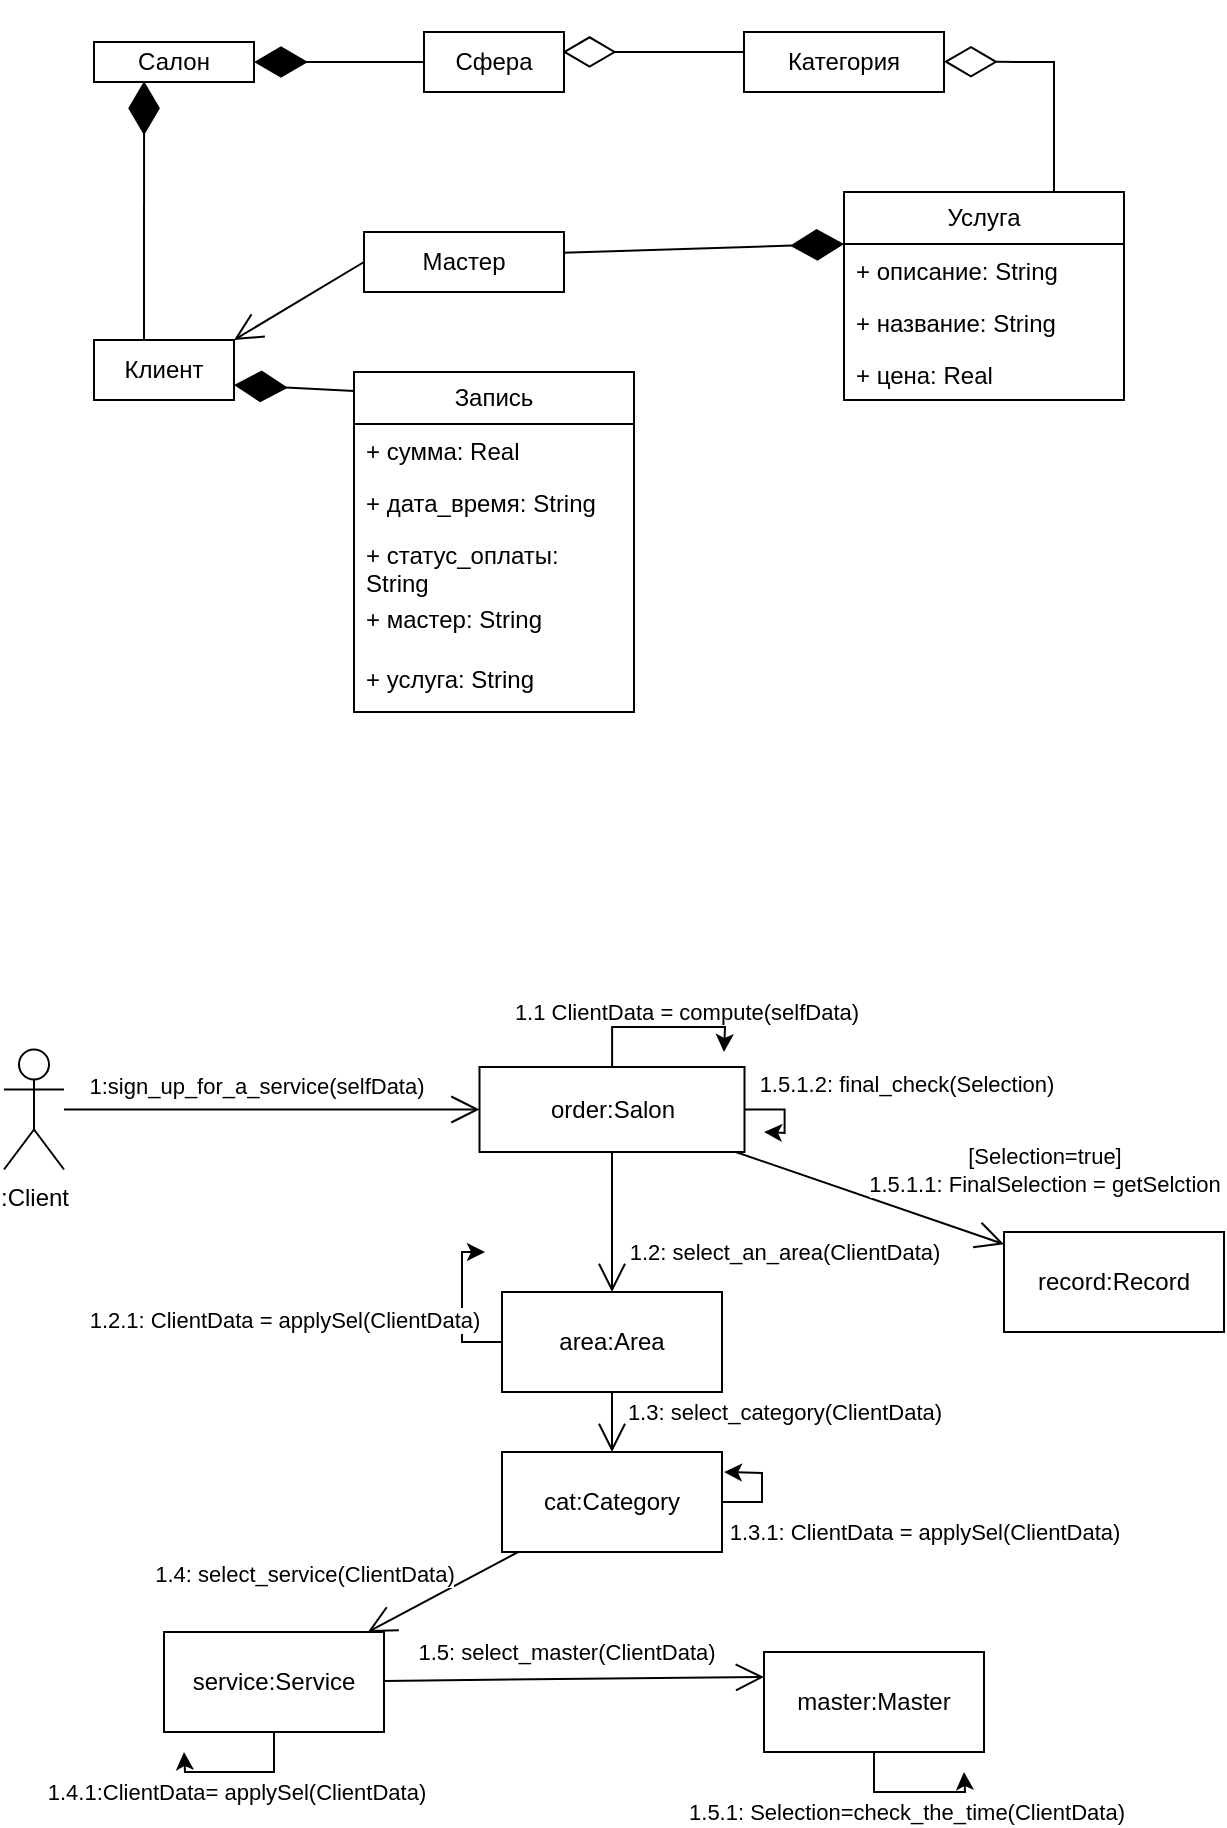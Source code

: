 <mxfile version="24.7.17">
  <diagram name="Страница — 1" id="4IM-DvTE6go9CsLIt1ww">
    <mxGraphModel dx="989" dy="566" grid="1" gridSize="10" guides="1" tooltips="1" connect="1" arrows="1" fold="1" page="1" pageScale="1" pageWidth="827" pageHeight="1169" math="0" shadow="0">
      <root>
        <mxCell id="0" />
        <mxCell id="1" parent="0" />
        <mxCell id="2Whd-dtYRh2gtCwyldFO-1" value="Салон" style="rounded=0;whiteSpace=wrap;html=1;" vertex="1" parent="1">
          <mxGeometry x="155" y="95" width="80" height="20" as="geometry" />
        </mxCell>
        <mxCell id="2Whd-dtYRh2gtCwyldFO-2" value="Клиент" style="rounded=0;whiteSpace=wrap;html=1;" vertex="1" parent="1">
          <mxGeometry x="155" y="244" width="70" height="30" as="geometry" />
        </mxCell>
        <mxCell id="2Whd-dtYRh2gtCwyldFO-3" value="Сфера" style="rounded=0;whiteSpace=wrap;html=1;" vertex="1" parent="1">
          <mxGeometry x="320" y="90" width="70" height="30" as="geometry" />
        </mxCell>
        <mxCell id="2Whd-dtYRh2gtCwyldFO-9" value="Услуга" style="swimlane;fontStyle=0;childLayout=stackLayout;horizontal=1;startSize=26;fillColor=none;horizontalStack=0;resizeParent=1;resizeParentMax=0;resizeLast=0;collapsible=1;marginBottom=0;whiteSpace=wrap;html=1;" vertex="1" parent="1">
          <mxGeometry x="530" y="170" width="140" height="104" as="geometry" />
        </mxCell>
        <mxCell id="2Whd-dtYRh2gtCwyldFO-10" value="+ описание: String" style="text;strokeColor=none;fillColor=none;align=left;verticalAlign=top;spacingLeft=4;spacingRight=4;overflow=hidden;rotatable=0;points=[[0,0.5],[1,0.5]];portConstraint=eastwest;whiteSpace=wrap;html=1;" vertex="1" parent="2Whd-dtYRh2gtCwyldFO-9">
          <mxGeometry y="26" width="140" height="26" as="geometry" />
        </mxCell>
        <mxCell id="2Whd-dtYRh2gtCwyldFO-11" value="+ название: String" style="text;strokeColor=none;fillColor=none;align=left;verticalAlign=top;spacingLeft=4;spacingRight=4;overflow=hidden;rotatable=0;points=[[0,0.5],[1,0.5]];portConstraint=eastwest;whiteSpace=wrap;html=1;" vertex="1" parent="2Whd-dtYRh2gtCwyldFO-9">
          <mxGeometry y="52" width="140" height="26" as="geometry" />
        </mxCell>
        <mxCell id="2Whd-dtYRh2gtCwyldFO-12" value="+ цена: Real" style="text;strokeColor=none;fillColor=none;align=left;verticalAlign=top;spacingLeft=4;spacingRight=4;overflow=hidden;rotatable=0;points=[[0,0.5],[1,0.5]];portConstraint=eastwest;whiteSpace=wrap;html=1;" vertex="1" parent="2Whd-dtYRh2gtCwyldFO-9">
          <mxGeometry y="78" width="140" height="26" as="geometry" />
        </mxCell>
        <mxCell id="2Whd-dtYRh2gtCwyldFO-14" value="Мастер" style="rounded=0;whiteSpace=wrap;html=1;" vertex="1" parent="1">
          <mxGeometry x="290" y="190" width="100" height="30" as="geometry" />
        </mxCell>
        <mxCell id="2Whd-dtYRh2gtCwyldFO-17" value="" style="endArrow=diamondThin;endFill=1;endSize=24;html=1;rounded=0;entryX=0.313;entryY=0.983;entryDx=0;entryDy=0;entryPerimeter=0;" edge="1" parent="1" target="2Whd-dtYRh2gtCwyldFO-1">
          <mxGeometry width="160" relative="1" as="geometry">
            <mxPoint x="180" y="244" as="sourcePoint" />
            <mxPoint x="340" y="244" as="targetPoint" />
          </mxGeometry>
        </mxCell>
        <mxCell id="2Whd-dtYRh2gtCwyldFO-18" value="" style="endArrow=diamondThin;endFill=1;endSize=24;html=1;rounded=0;entryX=1;entryY=0.5;entryDx=0;entryDy=0;exitX=0;exitY=0.5;exitDx=0;exitDy=0;" edge="1" parent="1" source="2Whd-dtYRh2gtCwyldFO-3" target="2Whd-dtYRh2gtCwyldFO-1">
          <mxGeometry width="160" relative="1" as="geometry">
            <mxPoint x="235" y="150" as="sourcePoint" />
            <mxPoint x="395" y="150" as="targetPoint" />
          </mxGeometry>
        </mxCell>
        <mxCell id="2Whd-dtYRh2gtCwyldFO-22" value="" style="endArrow=diamondThin;endFill=1;endSize=24;html=1;rounded=0;exitX=0.997;exitY=0.344;exitDx=0;exitDy=0;exitPerimeter=0;entryX=0;entryY=0.25;entryDx=0;entryDy=0;" edge="1" parent="1" source="2Whd-dtYRh2gtCwyldFO-14" target="2Whd-dtYRh2gtCwyldFO-9">
          <mxGeometry width="160" relative="1" as="geometry">
            <mxPoint x="380" y="190" as="sourcePoint" />
            <mxPoint x="470" y="190" as="targetPoint" />
          </mxGeometry>
        </mxCell>
        <mxCell id="2Whd-dtYRh2gtCwyldFO-23" value="" style="endArrow=open;endFill=1;endSize=12;html=1;rounded=0;entryX=1;entryY=0;entryDx=0;entryDy=0;exitX=0;exitY=0.5;exitDx=0;exitDy=0;" edge="1" parent="1" source="2Whd-dtYRh2gtCwyldFO-14" target="2Whd-dtYRh2gtCwyldFO-2">
          <mxGeometry width="160" relative="1" as="geometry">
            <mxPoint x="290" y="194.83" as="sourcePoint" />
            <mxPoint x="450" y="194.83" as="targetPoint" />
          </mxGeometry>
        </mxCell>
        <mxCell id="2Whd-dtYRh2gtCwyldFO-24" value="Категория" style="rounded=0;whiteSpace=wrap;html=1;" vertex="1" parent="1">
          <mxGeometry x="480" y="90" width="100" height="30" as="geometry" />
        </mxCell>
        <mxCell id="2Whd-dtYRh2gtCwyldFO-25" value="" style="endArrow=diamondThin;endFill=0;endSize=24;html=1;rounded=0;entryX=0.99;entryY=0.333;entryDx=0;entryDy=0;entryPerimeter=0;" edge="1" parent="1" target="2Whd-dtYRh2gtCwyldFO-3">
          <mxGeometry width="160" relative="1" as="geometry">
            <mxPoint x="480" y="100" as="sourcePoint" />
            <mxPoint x="500" y="150" as="targetPoint" />
          </mxGeometry>
        </mxCell>
        <mxCell id="2Whd-dtYRh2gtCwyldFO-27" value="" style="endArrow=diamondThin;endFill=0;endSize=24;html=1;rounded=0;exitX=0.75;exitY=0;exitDx=0;exitDy=0;" edge="1" parent="1" source="2Whd-dtYRh2gtCwyldFO-9">
          <mxGeometry width="160" relative="1" as="geometry">
            <mxPoint x="420" y="104.83" as="sourcePoint" />
            <mxPoint x="580" y="104.83" as="targetPoint" />
            <Array as="points">
              <mxPoint x="635" y="105" />
            </Array>
          </mxGeometry>
        </mxCell>
        <mxCell id="2Whd-dtYRh2gtCwyldFO-28" value="Запись" style="swimlane;fontStyle=0;childLayout=stackLayout;horizontal=1;startSize=26;fillColor=none;horizontalStack=0;resizeParent=1;resizeParentMax=0;resizeLast=0;collapsible=1;marginBottom=0;whiteSpace=wrap;html=1;" vertex="1" parent="1">
          <mxGeometry x="285" y="260" width="140" height="170" as="geometry" />
        </mxCell>
        <mxCell id="2Whd-dtYRh2gtCwyldFO-29" value="+ сумма: Real" style="text;strokeColor=none;fillColor=none;align=left;verticalAlign=top;spacingLeft=4;spacingRight=4;overflow=hidden;rotatable=0;points=[[0,0.5],[1,0.5]];portConstraint=eastwest;whiteSpace=wrap;html=1;" vertex="1" parent="2Whd-dtYRh2gtCwyldFO-28">
          <mxGeometry y="26" width="140" height="26" as="geometry" />
        </mxCell>
        <mxCell id="2Whd-dtYRh2gtCwyldFO-30" value="+ дата_время: String" style="text;strokeColor=none;fillColor=none;align=left;verticalAlign=top;spacingLeft=4;spacingRight=4;overflow=hidden;rotatable=0;points=[[0,0.5],[1,0.5]];portConstraint=eastwest;whiteSpace=wrap;html=1;" vertex="1" parent="2Whd-dtYRh2gtCwyldFO-28">
          <mxGeometry y="52" width="140" height="26" as="geometry" />
        </mxCell>
        <mxCell id="2Whd-dtYRh2gtCwyldFO-31" value="+ статус_оплаты: String" style="text;strokeColor=none;fillColor=none;align=left;verticalAlign=top;spacingLeft=4;spacingRight=4;overflow=hidden;rotatable=0;points=[[0,0.5],[1,0.5]];portConstraint=eastwest;whiteSpace=wrap;html=1;" vertex="1" parent="2Whd-dtYRh2gtCwyldFO-28">
          <mxGeometry y="78" width="140" height="32" as="geometry" />
        </mxCell>
        <mxCell id="2Whd-dtYRh2gtCwyldFO-32" value="+ мастер: String" style="text;strokeColor=none;fillColor=none;align=left;verticalAlign=top;spacingLeft=4;spacingRight=4;overflow=hidden;rotatable=0;points=[[0,0.5],[1,0.5]];portConstraint=eastwest;whiteSpace=wrap;html=1;" vertex="1" parent="2Whd-dtYRh2gtCwyldFO-28">
          <mxGeometry y="110" width="140" height="30" as="geometry" />
        </mxCell>
        <mxCell id="2Whd-dtYRh2gtCwyldFO-33" value="+ услуга: String" style="text;strokeColor=none;fillColor=none;align=left;verticalAlign=top;spacingLeft=4;spacingRight=4;overflow=hidden;rotatable=0;points=[[0,0.5],[1,0.5]];portConstraint=eastwest;whiteSpace=wrap;html=1;" vertex="1" parent="2Whd-dtYRh2gtCwyldFO-28">
          <mxGeometry y="140" width="140" height="30" as="geometry" />
        </mxCell>
        <mxCell id="2Whd-dtYRh2gtCwyldFO-34" value="" style="endArrow=diamondThin;endFill=1;endSize=24;html=1;rounded=0;exitX=0.001;exitY=0.056;exitDx=0;exitDy=0;entryX=1;entryY=0.75;entryDx=0;entryDy=0;exitPerimeter=0;" edge="1" parent="1" source="2Whd-dtYRh2gtCwyldFO-28" target="2Whd-dtYRh2gtCwyldFO-2">
          <mxGeometry width="160" relative="1" as="geometry">
            <mxPoint x="190" y="350" as="sourcePoint" />
            <mxPoint x="250" y="364.6" as="targetPoint" />
          </mxGeometry>
        </mxCell>
        <mxCell id="2Whd-dtYRh2gtCwyldFO-35" value=":Client" style="shape=umlActor;verticalLabelPosition=bottom;verticalAlign=top;html=1;outlineConnect=0;" vertex="1" parent="1">
          <mxGeometry x="110" y="598.75" width="30" height="60" as="geometry" />
        </mxCell>
        <mxCell id="2Whd-dtYRh2gtCwyldFO-73" style="edgeStyle=orthogonalEdgeStyle;rounded=0;orthogonalLoop=1;jettySize=auto;html=1;" edge="1" parent="1" source="2Whd-dtYRh2gtCwyldFO-36">
          <mxGeometry relative="1" as="geometry">
            <mxPoint x="490" y="640" as="targetPoint" />
          </mxGeometry>
        </mxCell>
        <mxCell id="2Whd-dtYRh2gtCwyldFO-74" value="1.5.1.2: final_check(Selection)" style="edgeLabel;html=1;align=center;verticalAlign=middle;resizable=0;points=[];" vertex="1" connectable="0" parent="2Whd-dtYRh2gtCwyldFO-73">
          <mxGeometry x="-0.096" y="2" relative="1" as="geometry">
            <mxPoint x="61" y="-11" as="offset" />
          </mxGeometry>
        </mxCell>
        <mxCell id="2Whd-dtYRh2gtCwyldFO-36" value="order:Salon" style="rounded=0;whiteSpace=wrap;html=1;" vertex="1" parent="1">
          <mxGeometry x="347.75" y="607.5" width="132.5" height="42.5" as="geometry" />
        </mxCell>
        <mxCell id="2Whd-dtYRh2gtCwyldFO-41" value="" style="endArrow=open;endFill=1;endSize=12;html=1;rounded=0;" edge="1" parent="1" source="2Whd-dtYRh2gtCwyldFO-35" target="2Whd-dtYRh2gtCwyldFO-36">
          <mxGeometry width="160" relative="1" as="geometry">
            <mxPoint x="180" y="619.71" as="sourcePoint" />
            <mxPoint x="340" y="619.71" as="targetPoint" />
          </mxGeometry>
        </mxCell>
        <mxCell id="2Whd-dtYRh2gtCwyldFO-44" value="1:sign_up_for_a_service(selfData)" style="edgeLabel;html=1;align=center;verticalAlign=middle;resizable=0;points=[];" vertex="1" connectable="0" parent="2Whd-dtYRh2gtCwyldFO-41">
          <mxGeometry x="0.304" y="2" relative="1" as="geometry">
            <mxPoint x="-40" y="-10" as="offset" />
          </mxGeometry>
        </mxCell>
        <mxCell id="2Whd-dtYRh2gtCwyldFO-57" style="edgeStyle=orthogonalEdgeStyle;rounded=0;orthogonalLoop=1;jettySize=auto;html=1;" edge="1" parent="1" source="2Whd-dtYRh2gtCwyldFO-45">
          <mxGeometry relative="1" as="geometry">
            <mxPoint x="350" y="700" as="targetPoint" />
          </mxGeometry>
        </mxCell>
        <mxCell id="2Whd-dtYRh2gtCwyldFO-58" value="1.2.1: ClientData = applySel(ClientData)" style="edgeLabel;html=1;align=center;verticalAlign=middle;resizable=0;points=[];" vertex="1" connectable="0" parent="2Whd-dtYRh2gtCwyldFO-57">
          <mxGeometry x="0.08" relative="1" as="geometry">
            <mxPoint x="-89" y="10" as="offset" />
          </mxGeometry>
        </mxCell>
        <mxCell id="2Whd-dtYRh2gtCwyldFO-45" value="area:Area" style="html=1;whiteSpace=wrap;" vertex="1" parent="1">
          <mxGeometry x="359" y="720" width="110" height="50" as="geometry" />
        </mxCell>
        <mxCell id="2Whd-dtYRh2gtCwyldFO-59" style="edgeStyle=orthogonalEdgeStyle;rounded=0;orthogonalLoop=1;jettySize=auto;html=1;" edge="1" parent="1" source="2Whd-dtYRh2gtCwyldFO-46">
          <mxGeometry relative="1" as="geometry">
            <mxPoint x="470" y="810" as="targetPoint" />
          </mxGeometry>
        </mxCell>
        <mxCell id="2Whd-dtYRh2gtCwyldFO-60" value="1.3.1: ClientData = applySel(ClientData)" style="edgeLabel;html=1;align=center;verticalAlign=middle;resizable=0;points=[];" vertex="1" connectable="0" parent="2Whd-dtYRh2gtCwyldFO-59">
          <mxGeometry x="-0.178" relative="1" as="geometry">
            <mxPoint x="81" y="17" as="offset" />
          </mxGeometry>
        </mxCell>
        <mxCell id="2Whd-dtYRh2gtCwyldFO-46" value="cat:Category" style="html=1;whiteSpace=wrap;" vertex="1" parent="1">
          <mxGeometry x="359" y="800" width="110" height="50" as="geometry" />
        </mxCell>
        <mxCell id="2Whd-dtYRh2gtCwyldFO-47" value="" style="endArrow=open;endFill=1;endSize=12;html=1;rounded=0;" edge="1" parent="1" source="2Whd-dtYRh2gtCwyldFO-36" target="2Whd-dtYRh2gtCwyldFO-45">
          <mxGeometry width="160" relative="1" as="geometry">
            <mxPoint x="420" y="660" as="sourcePoint" />
            <mxPoint x="580" y="660" as="targetPoint" />
          </mxGeometry>
        </mxCell>
        <mxCell id="2Whd-dtYRh2gtCwyldFO-49" value="1.2: select_an_area(ClientData)" style="edgeLabel;html=1;align=center;verticalAlign=middle;resizable=0;points=[];" vertex="1" connectable="0" parent="2Whd-dtYRh2gtCwyldFO-47">
          <mxGeometry x="-0.138" relative="1" as="geometry">
            <mxPoint x="86" y="20" as="offset" />
          </mxGeometry>
        </mxCell>
        <mxCell id="2Whd-dtYRh2gtCwyldFO-48" value="" style="endArrow=open;endFill=1;endSize=12;html=1;rounded=0;" edge="1" parent="1" source="2Whd-dtYRh2gtCwyldFO-45" target="2Whd-dtYRh2gtCwyldFO-46">
          <mxGeometry width="160" relative="1" as="geometry">
            <mxPoint x="520" y="760" as="sourcePoint" />
            <mxPoint x="680" y="760" as="targetPoint" />
          </mxGeometry>
        </mxCell>
        <mxCell id="2Whd-dtYRh2gtCwyldFO-52" value="1.3: select_category(ClientData)" style="edgeLabel;html=1;align=center;verticalAlign=middle;resizable=0;points=[];" vertex="1" connectable="0" parent="2Whd-dtYRh2gtCwyldFO-48">
          <mxGeometry x="0.052" relative="1" as="geometry">
            <mxPoint x="86" y="-6" as="offset" />
          </mxGeometry>
        </mxCell>
        <mxCell id="2Whd-dtYRh2gtCwyldFO-50" style="edgeStyle=orthogonalEdgeStyle;rounded=0;orthogonalLoop=1;jettySize=auto;html=1;" edge="1" parent="1" source="2Whd-dtYRh2gtCwyldFO-36">
          <mxGeometry relative="1" as="geometry">
            <mxPoint x="470" y="600" as="targetPoint" />
          </mxGeometry>
        </mxCell>
        <mxCell id="2Whd-dtYRh2gtCwyldFO-51" value="1.1 ClientData = compute(selfData)" style="edgeLabel;html=1;align=center;verticalAlign=middle;resizable=0;points=[];" vertex="1" connectable="0" parent="2Whd-dtYRh2gtCwyldFO-50">
          <mxGeometry x="-0.072" relative="1" as="geometry">
            <mxPoint x="15" y="-8" as="offset" />
          </mxGeometry>
        </mxCell>
        <mxCell id="2Whd-dtYRh2gtCwyldFO-64" style="edgeStyle=orthogonalEdgeStyle;rounded=0;orthogonalLoop=1;jettySize=auto;html=1;" edge="1" parent="1" source="2Whd-dtYRh2gtCwyldFO-54">
          <mxGeometry relative="1" as="geometry">
            <mxPoint x="200" y="950" as="targetPoint" />
          </mxGeometry>
        </mxCell>
        <mxCell id="2Whd-dtYRh2gtCwyldFO-65" value="1.4.1:ClientData= applySel(ClientData)" style="edgeLabel;html=1;align=center;verticalAlign=middle;resizable=0;points=[];" vertex="1" connectable="0" parent="2Whd-dtYRh2gtCwyldFO-64">
          <mxGeometry x="-0.095" relative="1" as="geometry">
            <mxPoint x="-6" y="10" as="offset" />
          </mxGeometry>
        </mxCell>
        <mxCell id="2Whd-dtYRh2gtCwyldFO-54" value="service:Service" style="html=1;whiteSpace=wrap;" vertex="1" parent="1">
          <mxGeometry x="190" y="890" width="110" height="50" as="geometry" />
        </mxCell>
        <mxCell id="2Whd-dtYRh2gtCwyldFO-55" value="" style="endArrow=open;endFill=1;endSize=12;html=1;rounded=0;" edge="1" parent="1" source="2Whd-dtYRh2gtCwyldFO-46" target="2Whd-dtYRh2gtCwyldFO-54">
          <mxGeometry width="160" relative="1" as="geometry">
            <mxPoint x="270" y="810" as="sourcePoint" />
            <mxPoint x="430" y="810" as="targetPoint" />
          </mxGeometry>
        </mxCell>
        <mxCell id="2Whd-dtYRh2gtCwyldFO-56" value="1.4: select_service(ClientData)" style="edgeLabel;html=1;align=center;verticalAlign=middle;resizable=0;points=[];" vertex="1" connectable="0" parent="2Whd-dtYRh2gtCwyldFO-55">
          <mxGeometry x="0.22" y="1" relative="1" as="geometry">
            <mxPoint x="-62" y="-15" as="offset" />
          </mxGeometry>
        </mxCell>
        <mxCell id="2Whd-dtYRh2gtCwyldFO-66" value="" style="endArrow=open;endFill=1;endSize=12;html=1;rounded=0;entryX=0;entryY=0.25;entryDx=0;entryDy=0;" edge="1" parent="1" source="2Whd-dtYRh2gtCwyldFO-54" target="2Whd-dtYRh2gtCwyldFO-67">
          <mxGeometry width="160" relative="1" as="geometry">
            <mxPoint x="347.75" y="940" as="sourcePoint" />
            <mxPoint x="350" y="920" as="targetPoint" />
          </mxGeometry>
        </mxCell>
        <mxCell id="2Whd-dtYRh2gtCwyldFO-68" value="1.5: select_master(ClientData)" style="edgeLabel;html=1;align=center;verticalAlign=middle;resizable=0;points=[];" vertex="1" connectable="0" parent="2Whd-dtYRh2gtCwyldFO-66">
          <mxGeometry x="-0.26" relative="1" as="geometry">
            <mxPoint x="20" y="-14" as="offset" />
          </mxGeometry>
        </mxCell>
        <mxCell id="2Whd-dtYRh2gtCwyldFO-69" style="edgeStyle=orthogonalEdgeStyle;rounded=0;orthogonalLoop=1;jettySize=auto;html=1;" edge="1" parent="1" source="2Whd-dtYRh2gtCwyldFO-67">
          <mxGeometry relative="1" as="geometry">
            <mxPoint x="590" y="960" as="targetPoint" />
          </mxGeometry>
        </mxCell>
        <mxCell id="2Whd-dtYRh2gtCwyldFO-70" value="1.5.1: Selection=check_the_time(ClientData)" style="edgeLabel;html=1;align=center;verticalAlign=middle;resizable=0;points=[];" vertex="1" connectable="0" parent="2Whd-dtYRh2gtCwyldFO-69">
          <mxGeometry x="-0.167" y="1" relative="1" as="geometry">
            <mxPoint x="4" y="11" as="offset" />
          </mxGeometry>
        </mxCell>
        <mxCell id="2Whd-dtYRh2gtCwyldFO-67" value="master:Master" style="html=1;whiteSpace=wrap;" vertex="1" parent="1">
          <mxGeometry x="490" y="900" width="110" height="50" as="geometry" />
        </mxCell>
        <mxCell id="2Whd-dtYRh2gtCwyldFO-77" value="record:Record" style="html=1;whiteSpace=wrap;" vertex="1" parent="1">
          <mxGeometry x="610" y="690" width="110" height="50" as="geometry" />
        </mxCell>
        <mxCell id="2Whd-dtYRh2gtCwyldFO-78" value="" style="endArrow=open;endFill=1;endSize=12;html=1;rounded=0;" edge="1" parent="1" source="2Whd-dtYRh2gtCwyldFO-36" target="2Whd-dtYRh2gtCwyldFO-77">
          <mxGeometry width="160" relative="1" as="geometry">
            <mxPoint x="350" y="770" as="sourcePoint" />
            <mxPoint x="510" y="770" as="targetPoint" />
          </mxGeometry>
        </mxCell>
        <mxCell id="2Whd-dtYRh2gtCwyldFO-79" value="[Selection=true]&lt;br&gt;1.5.1.1: FinalSelection = getSelction" style="edgeLabel;html=1;align=center;verticalAlign=middle;resizable=0;points=[];" vertex="1" connectable="0" parent="2Whd-dtYRh2gtCwyldFO-78">
          <mxGeometry x="0.271" y="2" relative="1" as="geometry">
            <mxPoint x="68" y="-19" as="offset" />
          </mxGeometry>
        </mxCell>
      </root>
    </mxGraphModel>
  </diagram>
</mxfile>
